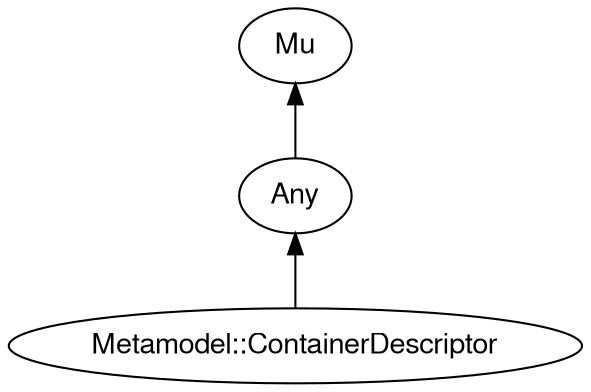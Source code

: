 digraph "perl6-type-graph" {
    rankdir=BT;
    splines=polyline;
    overlap=false; 
    graph [truecolor=true bgcolor="#FFFFFF"];
    // Types
    "Metamodel::ContainerDescriptor" [color="#000000", fontcolor="#000000", href="/type/Metamodel::ContainerDescriptor", fontname="FreeSans"];
    "Mu" [color="#000000", fontcolor="#000000", href="/type/Mu", fontname="FreeSans"];
    "Any" [color="#000000", fontcolor="#000000", href="/type/Any", fontname="FreeSans"];

    // Superclasses
    "Metamodel::ContainerDescriptor" -> "Any" [color="#000000"];
    "Any" -> "Mu" [color="#000000"];

    // Roles
}
